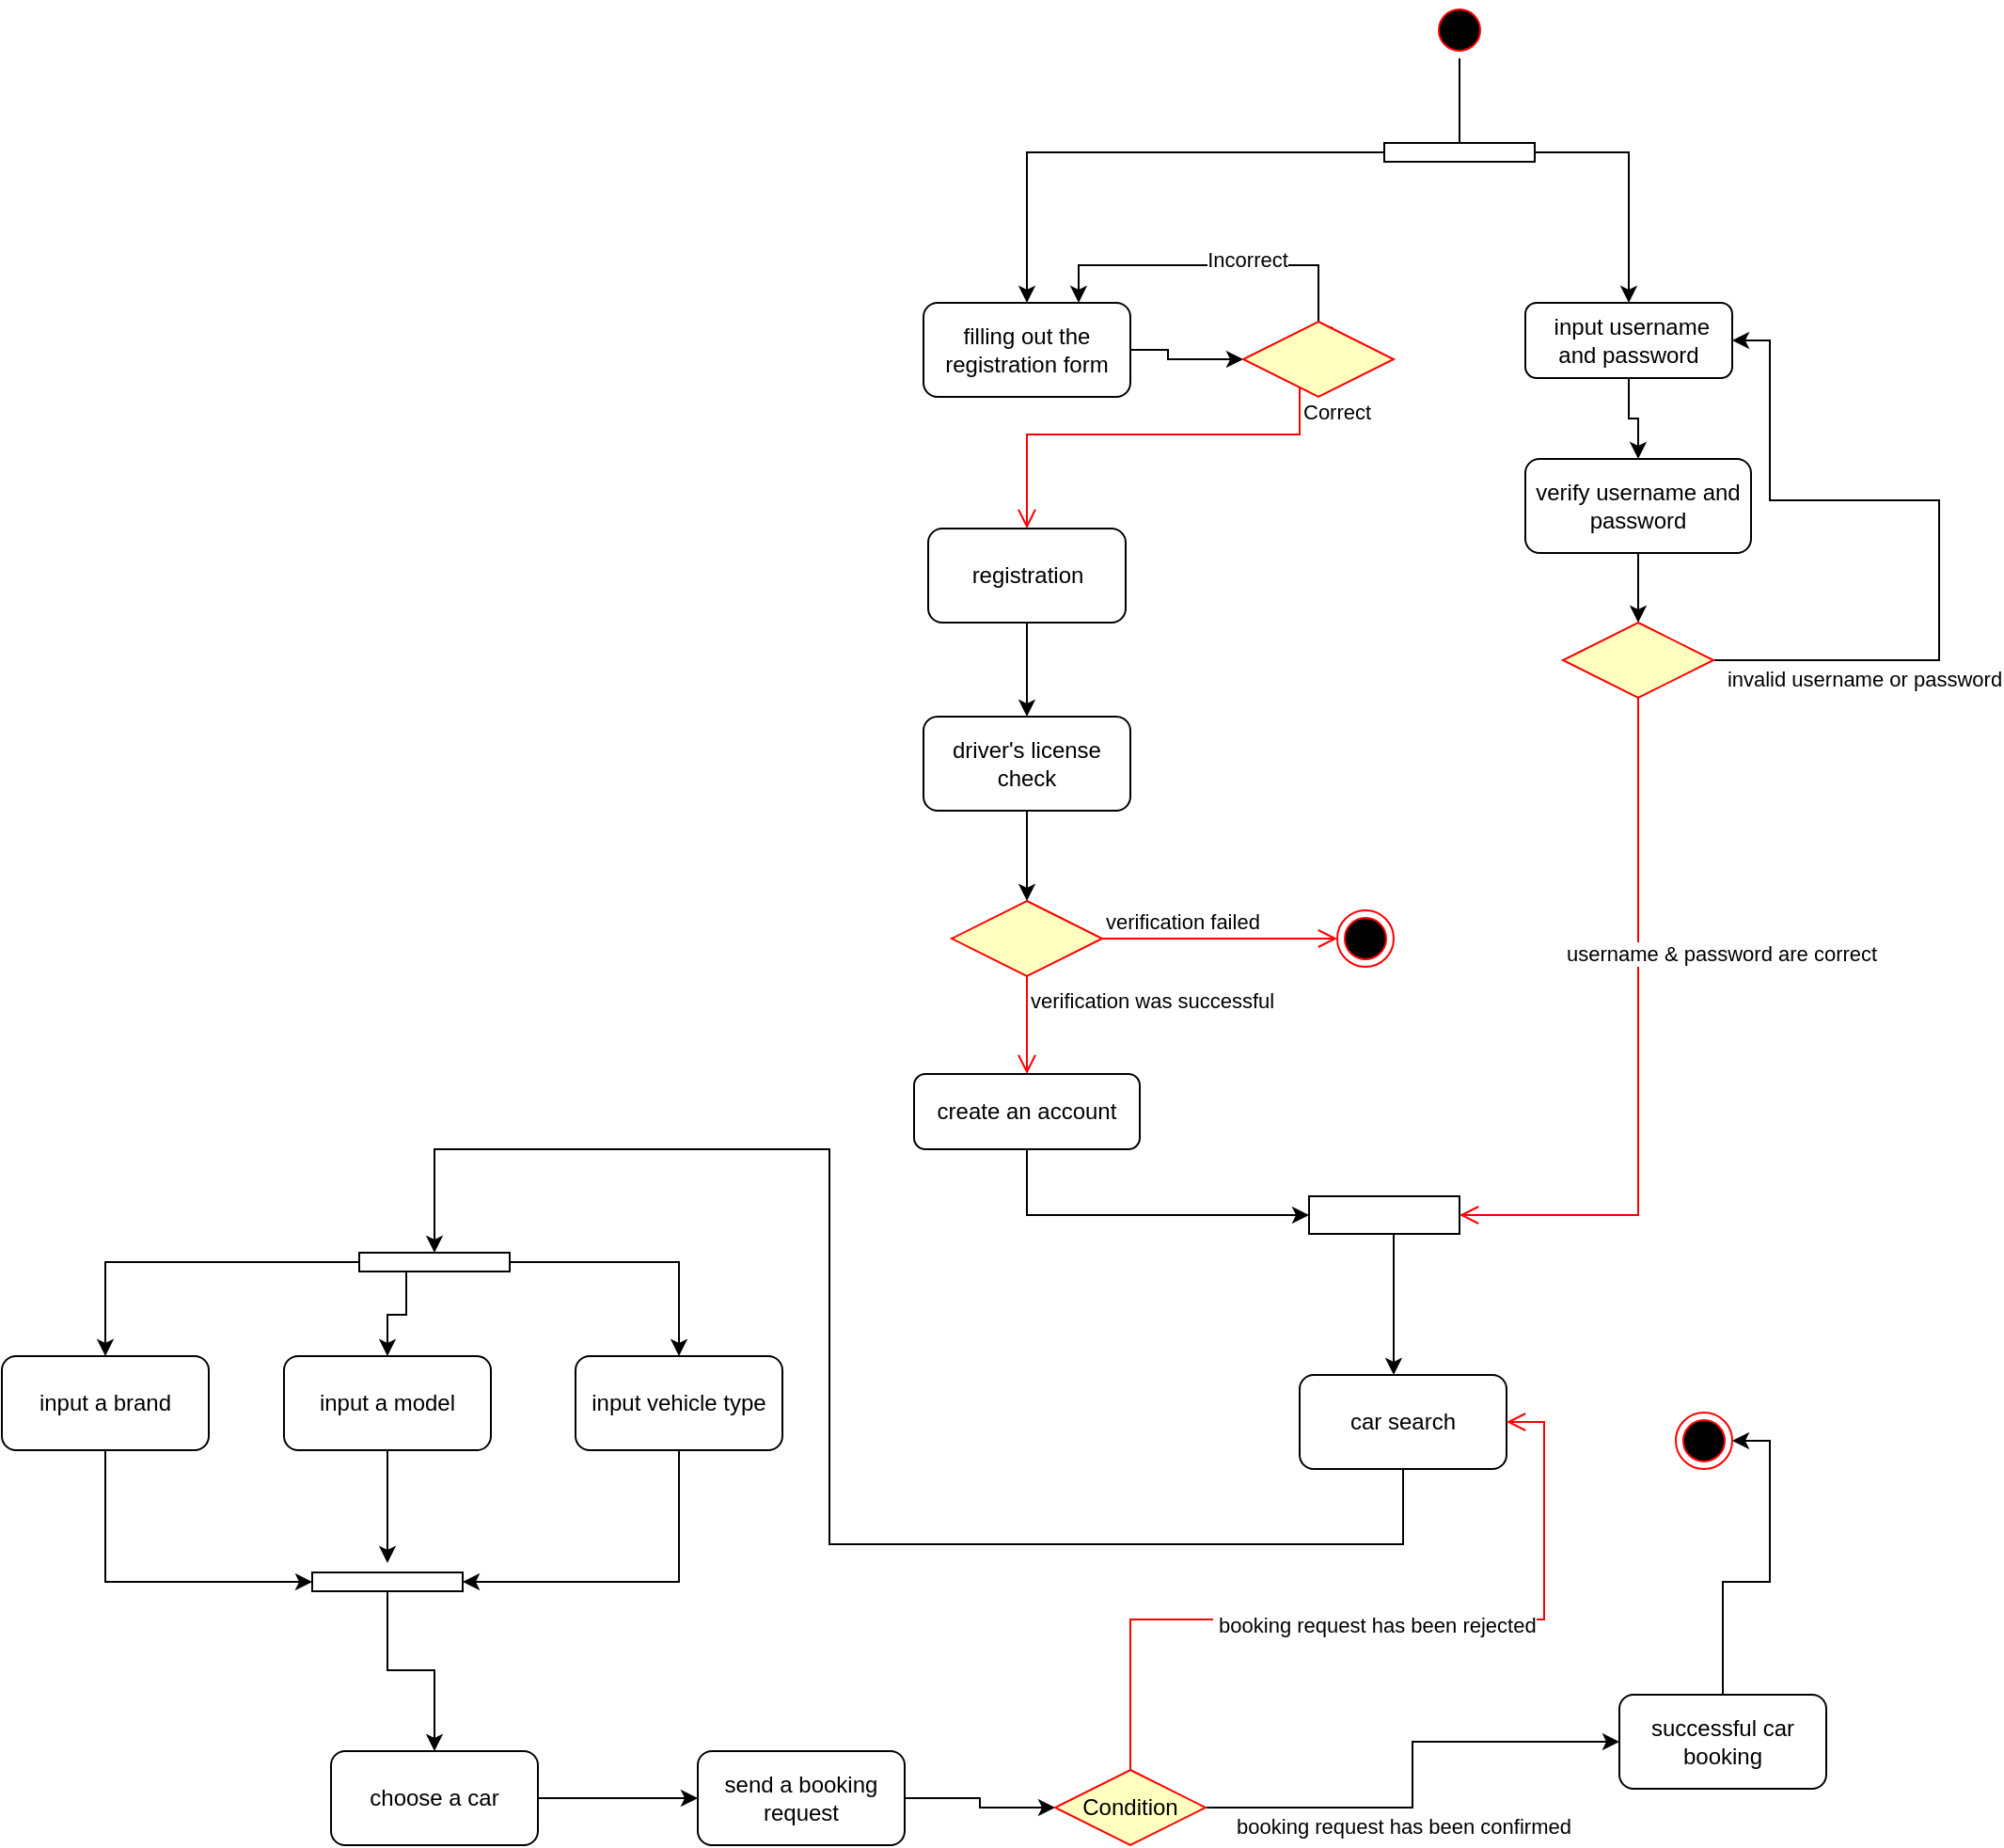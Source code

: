<mxfile version="24.1.0" type="device">
  <diagram name="Page-1" id="e7e014a7-5840-1c2e-5031-d8a46d1fe8dd">
    <mxGraphModel dx="549" dy="234" grid="1" gridSize="10" guides="1" tooltips="1" connect="1" arrows="1" fold="1" page="1" pageScale="1" pageWidth="1169" pageHeight="826" background="none" math="0" shadow="0">
      <root>
        <mxCell id="0" />
        <mxCell id="1" parent="0" />
        <mxCell id="0vYlrxIgacNMhrO5b7vd-6" style="edgeStyle=orthogonalEdgeStyle;rounded=0;orthogonalLoop=1;jettySize=auto;html=1;entryX=0.5;entryY=0.563;entryDx=0;entryDy=0;entryPerimeter=0;" edge="1" parent="1" source="Bn5_9bS5Pep8lyrmJQbn-41" target="0vYlrxIgacNMhrO5b7vd-36">
          <mxGeometry relative="1" as="geometry">
            <mxPoint x="725" y="210" as="targetPoint" />
            <Array as="points">
              <mxPoint x="795" y="135" />
              <mxPoint x="795" y="200" />
            </Array>
          </mxGeometry>
        </mxCell>
        <mxCell id="Bn5_9bS5Pep8lyrmJQbn-41" value="" style="ellipse;html=1;shape=startState;fillColor=#000000;strokeColor=#ff0000;" parent="1" vertex="1">
          <mxGeometry x="780" y="120" width="30" height="30" as="geometry" />
        </mxCell>
        <mxCell id="Bn5_9bS5Pep8lyrmJQbn-47" style="edgeStyle=orthogonalEdgeStyle;rounded=0;orthogonalLoop=1;jettySize=auto;html=1;exitX=1;exitY=0.5;exitDx=0;exitDy=0;entryX=0;entryY=0.5;entryDx=0;entryDy=0;" parent="1" source="Bn5_9bS5Pep8lyrmJQbn-43" target="Bn5_9bS5Pep8lyrmJQbn-44" edge="1">
          <mxGeometry relative="1" as="geometry">
            <Array as="points">
              <mxPoint x="640" y="305" />
              <mxPoint x="640" y="310" />
            </Array>
          </mxGeometry>
        </mxCell>
        <mxCell id="Bn5_9bS5Pep8lyrmJQbn-43" value="filling out the registration form" style="rounded=1;whiteSpace=wrap;html=1;" parent="1" vertex="1">
          <mxGeometry x="510" y="280" width="110" height="50" as="geometry" />
        </mxCell>
        <mxCell id="Bn5_9bS5Pep8lyrmJQbn-48" style="edgeStyle=orthogonalEdgeStyle;rounded=0;orthogonalLoop=1;jettySize=auto;html=1;entryX=0.75;entryY=0;entryDx=0;entryDy=0;exitX=0.595;exitY=0.08;exitDx=0;exitDy=0;exitPerimeter=0;" parent="1" source="Bn5_9bS5Pep8lyrmJQbn-44" target="Bn5_9bS5Pep8lyrmJQbn-43" edge="1">
          <mxGeometry relative="1" as="geometry">
            <Array as="points">
              <mxPoint x="720" y="293" />
              <mxPoint x="720" y="260" />
              <mxPoint x="593" y="260" />
            </Array>
          </mxGeometry>
        </mxCell>
        <mxCell id="Bn5_9bS5Pep8lyrmJQbn-49" value="Incorrect" style="edgeLabel;html=1;align=center;verticalAlign=middle;resizable=0;points=[];" parent="Bn5_9bS5Pep8lyrmJQbn-48" vertex="1" connectable="0">
          <mxGeometry x="-0.155" y="-3" relative="1" as="geometry">
            <mxPoint as="offset" />
          </mxGeometry>
        </mxCell>
        <mxCell id="Bn5_9bS5Pep8lyrmJQbn-44" value="" style="rhombus;whiteSpace=wrap;html=1;fontColor=#000000;fillColor=#ffffc0;strokeColor=#ff0000;" parent="1" vertex="1">
          <mxGeometry x="680" y="290" width="80" height="40" as="geometry" />
        </mxCell>
        <mxCell id="Bn5_9bS5Pep8lyrmJQbn-46" value="Correct&lt;div&gt;&lt;br&gt;&lt;/div&gt;" style="edgeStyle=orthogonalEdgeStyle;html=1;align=left;verticalAlign=top;endArrow=open;endSize=8;strokeColor=#ff0000;rounded=0;entryX=0.5;entryY=0;entryDx=0;entryDy=0;" parent="1" source="Bn5_9bS5Pep8lyrmJQbn-44" target="Bn5_9bS5Pep8lyrmJQbn-50" edge="1">
          <mxGeometry x="-1" relative="1" as="geometry">
            <mxPoint x="700" y="390" as="targetPoint" />
            <Array as="points">
              <mxPoint x="710" y="350" />
              <mxPoint x="565" y="350" />
            </Array>
          </mxGeometry>
        </mxCell>
        <mxCell id="Bn5_9bS5Pep8lyrmJQbn-52" style="edgeStyle=orthogonalEdgeStyle;rounded=0;orthogonalLoop=1;jettySize=auto;html=1;entryX=0.5;entryY=0;entryDx=0;entryDy=0;" parent="1" source="Bn5_9bS5Pep8lyrmJQbn-50" target="Bn5_9bS5Pep8lyrmJQbn-51" edge="1">
          <mxGeometry relative="1" as="geometry" />
        </mxCell>
        <mxCell id="Bn5_9bS5Pep8lyrmJQbn-50" value="registration" style="rounded=1;whiteSpace=wrap;html=1;" parent="1" vertex="1">
          <mxGeometry x="512.5" y="400" width="105" height="50" as="geometry" />
        </mxCell>
        <mxCell id="Bn5_9bS5Pep8lyrmJQbn-56" style="edgeStyle=orthogonalEdgeStyle;rounded=0;orthogonalLoop=1;jettySize=auto;html=1;exitX=0.5;exitY=1;exitDx=0;exitDy=0;entryX=0.5;entryY=0;entryDx=0;entryDy=0;" parent="1" source="Bn5_9bS5Pep8lyrmJQbn-51" target="Bn5_9bS5Pep8lyrmJQbn-53" edge="1">
          <mxGeometry relative="1" as="geometry" />
        </mxCell>
        <mxCell id="Bn5_9bS5Pep8lyrmJQbn-51" value="driver&#39;s license check" style="rounded=1;whiteSpace=wrap;html=1;" parent="1" vertex="1">
          <mxGeometry x="510" y="500" width="110" height="50" as="geometry" />
        </mxCell>
        <mxCell id="Bn5_9bS5Pep8lyrmJQbn-53" value="" style="rhombus;whiteSpace=wrap;html=1;fontColor=#000000;fillColor=#ffffc0;strokeColor=#ff0000;" parent="1" vertex="1">
          <mxGeometry x="525" y="598" width="80" height="40" as="geometry" />
        </mxCell>
        <mxCell id="Bn5_9bS5Pep8lyrmJQbn-54" value="verification failed" style="edgeStyle=orthogonalEdgeStyle;html=1;align=left;verticalAlign=bottom;endArrow=open;endSize=8;strokeColor=#ff0000;rounded=0;entryX=0;entryY=0.5;entryDx=0;entryDy=0;" parent="1" source="Bn5_9bS5Pep8lyrmJQbn-53" target="Bn5_9bS5Pep8lyrmJQbn-57" edge="1">
          <mxGeometry x="-1" relative="1" as="geometry">
            <mxPoint x="710" y="618" as="targetPoint" />
          </mxGeometry>
        </mxCell>
        <mxCell id="Bn5_9bS5Pep8lyrmJQbn-55" value="verification was successful" style="edgeStyle=orthogonalEdgeStyle;html=1;align=left;verticalAlign=top;endArrow=open;endSize=8;strokeColor=#ff0000;rounded=0;entryX=0.5;entryY=0;entryDx=0;entryDy=0;" parent="1" source="Bn5_9bS5Pep8lyrmJQbn-53" edge="1" target="0vYlrxIgacNMhrO5b7vd-1">
          <mxGeometry x="-1" relative="1" as="geometry">
            <mxPoint x="565" y="720" as="targetPoint" />
            <Array as="points">
              <mxPoint x="565" y="690" />
              <mxPoint x="565" y="690" />
            </Array>
          </mxGeometry>
        </mxCell>
        <mxCell id="Bn5_9bS5Pep8lyrmJQbn-57" value="" style="ellipse;html=1;shape=endState;fillColor=#000000;strokeColor=#ff0000;" parent="1" vertex="1">
          <mxGeometry x="730" y="603" width="30" height="30" as="geometry" />
        </mxCell>
        <mxCell id="0vYlrxIgacNMhrO5b7vd-34" style="edgeStyle=orthogonalEdgeStyle;rounded=0;orthogonalLoop=1;jettySize=auto;html=1;" edge="1" parent="1" source="0vYlrxIgacNMhrO5b7vd-1" target="0vYlrxIgacNMhrO5b7vd-32">
          <mxGeometry relative="1" as="geometry" />
        </mxCell>
        <mxCell id="0vYlrxIgacNMhrO5b7vd-1" value="create an account" style="rounded=1;whiteSpace=wrap;html=1;" vertex="1" parent="1">
          <mxGeometry x="505" y="690" width="120" height="40" as="geometry" />
        </mxCell>
        <mxCell id="0vYlrxIgacNMhrO5b7vd-9" style="edgeStyle=orthogonalEdgeStyle;rounded=0;orthogonalLoop=1;jettySize=auto;html=1;exitX=0.5;exitY=1;exitDx=0;exitDy=0;entryX=0.5;entryY=0;entryDx=0;entryDy=0;" edge="1" parent="1" source="0vYlrxIgacNMhrO5b7vd-4" target="0vYlrxIgacNMhrO5b7vd-8">
          <mxGeometry relative="1" as="geometry" />
        </mxCell>
        <mxCell id="0vYlrxIgacNMhrO5b7vd-4" value="&amp;nbsp;input username and password" style="rounded=1;whiteSpace=wrap;html=1;" vertex="1" parent="1">
          <mxGeometry x="830" y="280" width="110" height="40" as="geometry" />
        </mxCell>
        <mxCell id="0vYlrxIgacNMhrO5b7vd-13" style="edgeStyle=orthogonalEdgeStyle;rounded=0;orthogonalLoop=1;jettySize=auto;html=1;exitX=0.5;exitY=1;exitDx=0;exitDy=0;entryX=0.5;entryY=0;entryDx=0;entryDy=0;" edge="1" parent="1" source="0vYlrxIgacNMhrO5b7vd-8" target="0vYlrxIgacNMhrO5b7vd-10">
          <mxGeometry relative="1" as="geometry" />
        </mxCell>
        <mxCell id="0vYlrxIgacNMhrO5b7vd-8" value="verify username and password" style="rounded=1;whiteSpace=wrap;html=1;" vertex="1" parent="1">
          <mxGeometry x="830" y="363" width="120" height="50" as="geometry" />
        </mxCell>
        <mxCell id="0vYlrxIgacNMhrO5b7vd-14" style="edgeStyle=orthogonalEdgeStyle;rounded=0;orthogonalLoop=1;jettySize=auto;html=1;entryX=1;entryY=0.5;entryDx=0;entryDy=0;" edge="1" parent="1" source="0vYlrxIgacNMhrO5b7vd-10" target="0vYlrxIgacNMhrO5b7vd-4">
          <mxGeometry relative="1" as="geometry">
            <Array as="points">
              <mxPoint x="1050" y="470" />
              <mxPoint x="1050" y="385" />
              <mxPoint x="960" y="385" />
              <mxPoint x="960" y="300" />
            </Array>
          </mxGeometry>
        </mxCell>
        <mxCell id="0vYlrxIgacNMhrO5b7vd-15" value="invalid username or password" style="edgeLabel;html=1;align=center;verticalAlign=middle;resizable=0;points=[];" vertex="1" connectable="0" parent="0vYlrxIgacNMhrO5b7vd-14">
          <mxGeometry x="-0.81" y="2" relative="1" as="geometry">
            <mxPoint x="42" y="12" as="offset" />
          </mxGeometry>
        </mxCell>
        <mxCell id="0vYlrxIgacNMhrO5b7vd-10" value="" style="rhombus;whiteSpace=wrap;html=1;fontColor=#000000;fillColor=#ffffc0;strokeColor=#ff0000;" vertex="1" parent="1">
          <mxGeometry x="850" y="450" width="80" height="40" as="geometry" />
        </mxCell>
        <mxCell id="0vYlrxIgacNMhrO5b7vd-12" value="username &amp;amp; password are correct&amp;nbsp;" style="edgeStyle=orthogonalEdgeStyle;html=1;align=left;verticalAlign=top;endArrow=open;endSize=8;strokeColor=#ff0000;rounded=0;" edge="1" source="0vYlrxIgacNMhrO5b7vd-10" parent="1" target="0vYlrxIgacNMhrO5b7vd-32">
          <mxGeometry x="-0.339" y="-40" relative="1" as="geometry">
            <mxPoint x="790" y="810" as="targetPoint" />
            <mxPoint as="offset" />
          </mxGeometry>
        </mxCell>
        <mxCell id="0vYlrxIgacNMhrO5b7vd-20" style="edgeStyle=orthogonalEdgeStyle;rounded=0;orthogonalLoop=1;jettySize=auto;html=1;" edge="1" parent="1" source="0vYlrxIgacNMhrO5b7vd-16" target="0vYlrxIgacNMhrO5b7vd-28">
          <mxGeometry relative="1" as="geometry">
            <mxPoint x="704.5" y="970" as="targetPoint" />
            <Array as="points">
              <mxPoint x="765" y="940" />
              <mxPoint x="460" y="940" />
              <mxPoint x="460" y="730" />
              <mxPoint x="250" y="730" />
            </Array>
          </mxGeometry>
        </mxCell>
        <mxCell id="0vYlrxIgacNMhrO5b7vd-16" value="car search" style="rounded=1;whiteSpace=wrap;html=1;" vertex="1" parent="1">
          <mxGeometry x="710" y="850" width="110" height="50" as="geometry" />
        </mxCell>
        <mxCell id="0vYlrxIgacNMhrO5b7vd-45" style="edgeStyle=orthogonalEdgeStyle;rounded=0;orthogonalLoop=1;jettySize=auto;html=1;" edge="1" parent="1" source="0vYlrxIgacNMhrO5b7vd-22" target="0vYlrxIgacNMhrO5b7vd-42">
          <mxGeometry relative="1" as="geometry" />
        </mxCell>
        <mxCell id="0vYlrxIgacNMhrO5b7vd-22" value="input&amp;nbsp;a brand" style="rounded=1;whiteSpace=wrap;html=1;" vertex="1" parent="1">
          <mxGeometry x="20" y="840" width="110" height="50" as="geometry" />
        </mxCell>
        <mxCell id="0vYlrxIgacNMhrO5b7vd-46" style="edgeStyle=orthogonalEdgeStyle;rounded=0;orthogonalLoop=1;jettySize=auto;html=1;" edge="1" parent="1" source="0vYlrxIgacNMhrO5b7vd-23">
          <mxGeometry relative="1" as="geometry">
            <mxPoint x="225" y="950" as="targetPoint" />
          </mxGeometry>
        </mxCell>
        <mxCell id="0vYlrxIgacNMhrO5b7vd-23" value="input&amp;nbsp;a model" style="rounded=1;whiteSpace=wrap;html=1;" vertex="1" parent="1">
          <mxGeometry x="170" y="840" width="110" height="50" as="geometry" />
        </mxCell>
        <mxCell id="0vYlrxIgacNMhrO5b7vd-44" style="edgeStyle=orthogonalEdgeStyle;rounded=0;orthogonalLoop=1;jettySize=auto;html=1;" edge="1" parent="1" source="0vYlrxIgacNMhrO5b7vd-24" target="0vYlrxIgacNMhrO5b7vd-42">
          <mxGeometry relative="1" as="geometry" />
        </mxCell>
        <mxCell id="0vYlrxIgacNMhrO5b7vd-24" value="input vehicle type" style="rounded=1;whiteSpace=wrap;html=1;" vertex="1" parent="1">
          <mxGeometry x="325" y="840" width="110" height="50" as="geometry" />
        </mxCell>
        <mxCell id="0vYlrxIgacNMhrO5b7vd-29" style="edgeStyle=orthogonalEdgeStyle;rounded=0;orthogonalLoop=1;jettySize=auto;html=1;curved=0;entryX=0.5;entryY=0;entryDx=0;entryDy=0;" edge="1" parent="1" source="0vYlrxIgacNMhrO5b7vd-28" target="0vYlrxIgacNMhrO5b7vd-24">
          <mxGeometry relative="1" as="geometry" />
        </mxCell>
        <mxCell id="0vYlrxIgacNMhrO5b7vd-30" style="edgeStyle=orthogonalEdgeStyle;rounded=0;orthogonalLoop=1;jettySize=auto;html=1;curved=0;entryX=0.5;entryY=0;entryDx=0;entryDy=0;" edge="1" parent="1" source="0vYlrxIgacNMhrO5b7vd-28" target="0vYlrxIgacNMhrO5b7vd-22">
          <mxGeometry relative="1" as="geometry" />
        </mxCell>
        <mxCell id="0vYlrxIgacNMhrO5b7vd-31" style="edgeStyle=orthogonalEdgeStyle;rounded=0;orthogonalLoop=1;jettySize=auto;html=1;curved=0;entryX=0.5;entryY=0;entryDx=0;entryDy=0;" edge="1" parent="1" source="0vYlrxIgacNMhrO5b7vd-28" target="0vYlrxIgacNMhrO5b7vd-23">
          <mxGeometry relative="1" as="geometry">
            <Array as="points">
              <mxPoint x="235" y="790" />
              <mxPoint x="235" y="818" />
              <mxPoint x="225" y="818" />
            </Array>
          </mxGeometry>
        </mxCell>
        <mxCell id="0vYlrxIgacNMhrO5b7vd-28" value="" style="html=1;points=[[0,0,0,0,5],[0,1,0,0,-5],[1,0,0,0,5],[1,1,0,0,-5]];perimeter=orthogonalPerimeter;outlineConnect=0;targetShapes=umlLifeline;portConstraint=eastwest;newEdgeStyle={&quot;curved&quot;:0,&quot;rounded&quot;:0};rotation=-90;" vertex="1" parent="1">
          <mxGeometry x="245" y="750" width="10" height="80" as="geometry" />
        </mxCell>
        <mxCell id="0vYlrxIgacNMhrO5b7vd-35" style="edgeStyle=orthogonalEdgeStyle;rounded=0;orthogonalLoop=1;jettySize=auto;html=1;curved=0;" edge="1" parent="1" source="0vYlrxIgacNMhrO5b7vd-32" target="0vYlrxIgacNMhrO5b7vd-16">
          <mxGeometry relative="1" as="geometry">
            <Array as="points">
              <mxPoint x="760" y="840" />
              <mxPoint x="760" y="840" />
            </Array>
          </mxGeometry>
        </mxCell>
        <mxCell id="0vYlrxIgacNMhrO5b7vd-32" value="" style="html=1;points=[[0,0,0,0,5],[0,1,0,0,-5],[1,0,0,0,5],[1,1,0,0,-5]];perimeter=orthogonalPerimeter;outlineConnect=0;targetShapes=umlLifeline;portConstraint=eastwest;newEdgeStyle={&quot;curved&quot;:0,&quot;rounded&quot;:0};rotation=90;" vertex="1" parent="1">
          <mxGeometry x="745" y="725" width="20" height="80" as="geometry" />
        </mxCell>
        <mxCell id="0vYlrxIgacNMhrO5b7vd-37" style="edgeStyle=orthogonalEdgeStyle;rounded=0;orthogonalLoop=1;jettySize=auto;html=1;curved=0;entryX=0.5;entryY=0;entryDx=0;entryDy=0;" edge="1" parent="1" source="0vYlrxIgacNMhrO5b7vd-36" target="0vYlrxIgacNMhrO5b7vd-4">
          <mxGeometry relative="1" as="geometry" />
        </mxCell>
        <mxCell id="0vYlrxIgacNMhrO5b7vd-38" style="edgeStyle=orthogonalEdgeStyle;rounded=0;orthogonalLoop=1;jettySize=auto;html=1;curved=0;entryX=0.5;entryY=0;entryDx=0;entryDy=0;" edge="1" parent="1" source="0vYlrxIgacNMhrO5b7vd-36" target="Bn5_9bS5Pep8lyrmJQbn-43">
          <mxGeometry relative="1" as="geometry" />
        </mxCell>
        <mxCell id="0vYlrxIgacNMhrO5b7vd-36" value="" style="html=1;points=[[0,0,0,0,5],[0,1,0,0,-5],[1,0,0,0,5],[1,1,0,0,-5]];perimeter=orthogonalPerimeter;outlineConnect=0;targetShapes=umlLifeline;portConstraint=eastwest;newEdgeStyle={&quot;curved&quot;:0,&quot;rounded&quot;:0};rotation=90;" vertex="1" parent="1">
          <mxGeometry x="790" y="160" width="10" height="80" as="geometry" />
        </mxCell>
        <mxCell id="0vYlrxIgacNMhrO5b7vd-49" style="edgeStyle=orthogonalEdgeStyle;rounded=0;orthogonalLoop=1;jettySize=auto;html=1;entryX=0;entryY=0.5;entryDx=0;entryDy=0;" edge="1" parent="1" source="0vYlrxIgacNMhrO5b7vd-41" target="0vYlrxIgacNMhrO5b7vd-48">
          <mxGeometry relative="1" as="geometry" />
        </mxCell>
        <mxCell id="0vYlrxIgacNMhrO5b7vd-41" value="choose a car" style="rounded=1;whiteSpace=wrap;html=1;" vertex="1" parent="1">
          <mxGeometry x="195" y="1050" width="110" height="50" as="geometry" />
        </mxCell>
        <mxCell id="0vYlrxIgacNMhrO5b7vd-47" style="edgeStyle=orthogonalEdgeStyle;rounded=0;orthogonalLoop=1;jettySize=auto;html=1;curved=0;entryX=0.5;entryY=0;entryDx=0;entryDy=0;" edge="1" parent="1" source="0vYlrxIgacNMhrO5b7vd-42" target="0vYlrxIgacNMhrO5b7vd-41">
          <mxGeometry relative="1" as="geometry">
            <mxPoint x="230" y="1030" as="targetPoint" />
            <Array as="points">
              <mxPoint x="225" y="1007" />
              <mxPoint x="250" y="1007" />
            </Array>
          </mxGeometry>
        </mxCell>
        <mxCell id="0vYlrxIgacNMhrO5b7vd-42" value="" style="html=1;points=[[0,0,0,0,5],[0,1,0,0,-5],[1,0,0,0,5],[1,1,0,0,-5]];perimeter=orthogonalPerimeter;outlineConnect=0;targetShapes=umlLifeline;portConstraint=eastwest;newEdgeStyle={&quot;curved&quot;:0,&quot;rounded&quot;:0};rotation=90;" vertex="1" parent="1">
          <mxGeometry x="220" y="920" width="10" height="80" as="geometry" />
        </mxCell>
        <mxCell id="0vYlrxIgacNMhrO5b7vd-53" style="edgeStyle=orthogonalEdgeStyle;rounded=0;orthogonalLoop=1;jettySize=auto;html=1;entryX=0;entryY=0.5;entryDx=0;entryDy=0;" edge="1" parent="1" source="0vYlrxIgacNMhrO5b7vd-48" target="0vYlrxIgacNMhrO5b7vd-50">
          <mxGeometry relative="1" as="geometry" />
        </mxCell>
        <mxCell id="0vYlrxIgacNMhrO5b7vd-48" value="send a booking request" style="rounded=1;whiteSpace=wrap;html=1;" vertex="1" parent="1">
          <mxGeometry x="390" y="1050" width="110" height="50" as="geometry" />
        </mxCell>
        <mxCell id="0vYlrxIgacNMhrO5b7vd-60" style="edgeStyle=orthogonalEdgeStyle;rounded=0;orthogonalLoop=1;jettySize=auto;html=1;" edge="1" parent="1" source="0vYlrxIgacNMhrO5b7vd-50" target="0vYlrxIgacNMhrO5b7vd-54">
          <mxGeometry relative="1" as="geometry" />
        </mxCell>
        <mxCell id="0vYlrxIgacNMhrO5b7vd-61" value="booking request has been confirmed" style="edgeLabel;html=1;align=center;verticalAlign=middle;resizable=0;points=[];" vertex="1" connectable="0" parent="0vYlrxIgacNMhrO5b7vd-60">
          <mxGeometry x="-0.4" y="-1" relative="1" as="geometry">
            <mxPoint x="28" y="9" as="offset" />
          </mxGeometry>
        </mxCell>
        <mxCell id="0vYlrxIgacNMhrO5b7vd-50" value="Condition" style="rhombus;whiteSpace=wrap;html=1;fontColor=#000000;fillColor=#ffffc0;strokeColor=#ff0000;" vertex="1" parent="1">
          <mxGeometry x="580" y="1060" width="80" height="40" as="geometry" />
        </mxCell>
        <mxCell id="0vYlrxIgacNMhrO5b7vd-52" value="&amp;nbsp;booking request has been rejected" style="edgeStyle=orthogonalEdgeStyle;html=1;align=left;verticalAlign=top;endArrow=open;endSize=8;strokeColor=#ff0000;rounded=0;entryX=1;entryY=0.5;entryDx=0;entryDy=0;" edge="1" source="0vYlrxIgacNMhrO5b7vd-50" parent="1" target="0vYlrxIgacNMhrO5b7vd-16">
          <mxGeometry x="-0.429" y="10" relative="1" as="geometry">
            <mxPoint x="620" y="1160" as="targetPoint" />
            <Array as="points">
              <mxPoint x="620" y="980" />
              <mxPoint x="840" y="980" />
              <mxPoint x="840" y="875" />
            </Array>
            <mxPoint as="offset" />
          </mxGeometry>
        </mxCell>
        <mxCell id="0vYlrxIgacNMhrO5b7vd-59" style="edgeStyle=orthogonalEdgeStyle;rounded=0;orthogonalLoop=1;jettySize=auto;html=1;entryX=1;entryY=0.5;entryDx=0;entryDy=0;" edge="1" parent="1" source="0vYlrxIgacNMhrO5b7vd-54" target="0vYlrxIgacNMhrO5b7vd-55">
          <mxGeometry relative="1" as="geometry" />
        </mxCell>
        <mxCell id="0vYlrxIgacNMhrO5b7vd-54" value="successful car booking" style="rounded=1;whiteSpace=wrap;html=1;" vertex="1" parent="1">
          <mxGeometry x="880" y="1020" width="110" height="50" as="geometry" />
        </mxCell>
        <mxCell id="0vYlrxIgacNMhrO5b7vd-55" value="" style="ellipse;html=1;shape=endState;fillColor=#000000;strokeColor=#ff0000;" vertex="1" parent="1">
          <mxGeometry x="910" y="870" width="30" height="30" as="geometry" />
        </mxCell>
      </root>
    </mxGraphModel>
  </diagram>
</mxfile>
